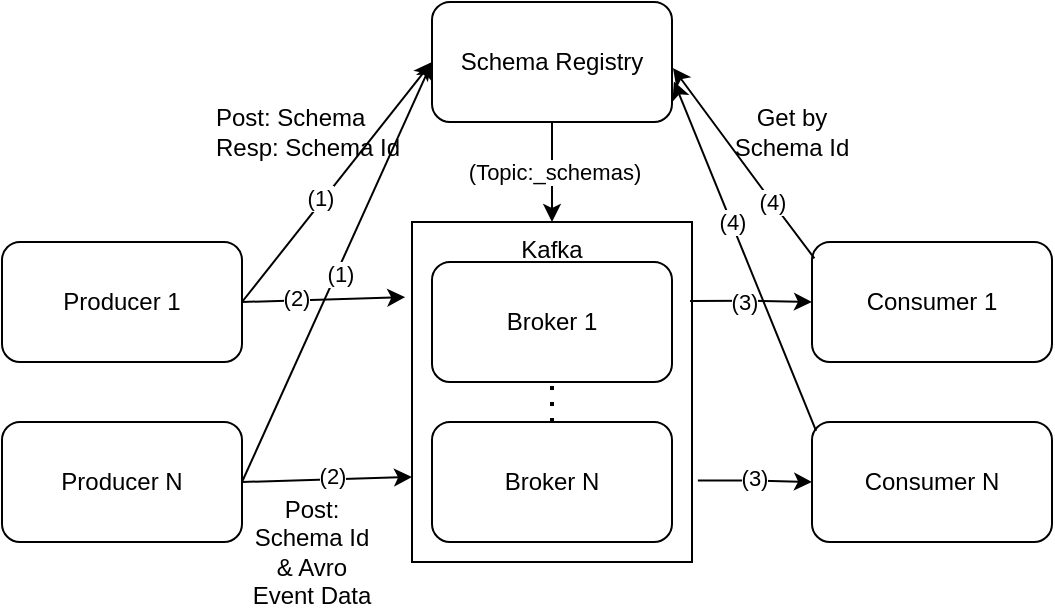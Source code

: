 <mxfile version="22.1.17" type="google">
  <diagram name="Page-1" id="qsOH6UTNJzgwOkoaz6xA">
    <mxGraphModel grid="1" page="1" gridSize="10" guides="1" tooltips="1" connect="1" arrows="1" fold="1" pageScale="1" pageWidth="850" pageHeight="1100" math="0" shadow="0">
      <root>
        <mxCell id="0" />
        <mxCell id="1" parent="0" />
        <mxCell id="-bdR2LMujIsr6kN-qx6T-26" style="edgeStyle=orthogonalEdgeStyle;rounded=0;orthogonalLoop=1;jettySize=auto;html=1;entryX=0;entryY=0.5;entryDx=0;entryDy=0;exitX=0.993;exitY=0.232;exitDx=0;exitDy=0;exitPerimeter=0;" edge="1" parent="1" source="-bdR2LMujIsr6kN-qx6T-17" target="-bdR2LMujIsr6kN-qx6T-24">
          <mxGeometry relative="1" as="geometry">
            <mxPoint x="510" y="260" as="sourcePoint" />
            <Array as="points">
              <mxPoint x="510" y="239" />
            </Array>
          </mxGeometry>
        </mxCell>
        <mxCell id="-bdR2LMujIsr6kN-qx6T-38" value="(3)" style="edgeLabel;html=1;align=center;verticalAlign=middle;resizable=0;points=[];" connectable="0" vertex="1" parent="-bdR2LMujIsr6kN-qx6T-26">
          <mxGeometry x="-0.119" relative="1" as="geometry">
            <mxPoint as="offset" />
          </mxGeometry>
        </mxCell>
        <mxCell id="-bdR2LMujIsr6kN-qx6T-28" style="edgeStyle=orthogonalEdgeStyle;rounded=0;orthogonalLoop=1;jettySize=auto;html=1;entryX=0;entryY=0.5;entryDx=0;entryDy=0;exitX=1.021;exitY=0.76;exitDx=0;exitDy=0;exitPerimeter=0;" edge="1" parent="1" source="-bdR2LMujIsr6kN-qx6T-17" target="-bdR2LMujIsr6kN-qx6T-25">
          <mxGeometry relative="1" as="geometry">
            <mxPoint x="490" y="330" as="sourcePoint" />
          </mxGeometry>
        </mxCell>
        <mxCell id="-bdR2LMujIsr6kN-qx6T-33" value="(3)" style="edgeLabel;html=1;align=center;verticalAlign=middle;resizable=0;points=[];" connectable="0" vertex="1" parent="-bdR2LMujIsr6kN-qx6T-28">
          <mxGeometry x="-0.065" y="2" relative="1" as="geometry">
            <mxPoint x="-1" y="-1" as="offset" />
          </mxGeometry>
        </mxCell>
        <mxCell id="-bdR2LMujIsr6kN-qx6T-17" value="Kafka" style="rounded=0;whiteSpace=wrap;html=1;fillColor=none;horizontal=1;align=center;verticalAlign=top;" vertex="1" parent="1">
          <mxGeometry x="340" y="200" width="140" height="170" as="geometry" />
        </mxCell>
        <mxCell id="-bdR2LMujIsr6kN-qx6T-1" value="Broker 1" style="rounded=1;whiteSpace=wrap;html=1;" vertex="1" parent="1">
          <mxGeometry x="350" y="220" width="120" height="60" as="geometry" />
        </mxCell>
        <mxCell id="-bdR2LMujIsr6kN-qx6T-2" value="Broker N" style="rounded=1;whiteSpace=wrap;html=1;" vertex="1" parent="1">
          <mxGeometry x="350" y="300" width="120" height="60" as="geometry" />
        </mxCell>
        <mxCell id="-bdR2LMujIsr6kN-qx6T-6" value="" style="endArrow=none;dashed=1;html=1;dashPattern=1 3;strokeWidth=2;rounded=0;entryX=0.5;entryY=1;entryDx=0;entryDy=0;exitX=0.5;exitY=0;exitDx=0;exitDy=0;" edge="1" parent="1" source="-bdR2LMujIsr6kN-qx6T-2" target="-bdR2LMujIsr6kN-qx6T-1">
          <mxGeometry width="50" height="50" relative="1" as="geometry">
            <mxPoint x="400" y="450" as="sourcePoint" />
            <mxPoint x="450" y="400" as="targetPoint" />
          </mxGeometry>
        </mxCell>
        <mxCell id="-bdR2LMujIsr6kN-qx6T-7" value="Schema Registry" style="rounded=1;whiteSpace=wrap;html=1;" vertex="1" parent="1">
          <mxGeometry x="350" y="90" width="120" height="60" as="geometry" />
        </mxCell>
        <mxCell id="-bdR2LMujIsr6kN-qx6T-8" value="Producer 1" style="rounded=1;whiteSpace=wrap;html=1;" vertex="1" parent="1">
          <mxGeometry x="135" y="210" width="120" height="60" as="geometry" />
        </mxCell>
        <mxCell id="-bdR2LMujIsr6kN-qx6T-9" value="Producer N" style="rounded=1;whiteSpace=wrap;html=1;" vertex="1" parent="1">
          <mxGeometry x="135" y="300" width="120" height="60" as="geometry" />
        </mxCell>
        <mxCell id="-bdR2LMujIsr6kN-qx6T-10" value="" style="endArrow=classic;html=1;rounded=0;entryX=0;entryY=0.5;entryDx=0;entryDy=0;exitX=1;exitY=0.5;exitDx=0;exitDy=0;" edge="1" parent="1" source="-bdR2LMujIsr6kN-qx6T-9" target="-bdR2LMujIsr6kN-qx6T-7">
          <mxGeometry width="50" height="50" relative="1" as="geometry">
            <mxPoint x="400" y="450" as="sourcePoint" />
            <mxPoint x="450" y="400" as="targetPoint" />
          </mxGeometry>
        </mxCell>
        <mxCell id="-bdR2LMujIsr6kN-qx6T-14" value="(1)" style="edgeLabel;html=1;align=center;verticalAlign=middle;resizable=0;points=[];" connectable="0" vertex="1" parent="-bdR2LMujIsr6kN-qx6T-10">
          <mxGeometry x="-0.004" y="-2" relative="1" as="geometry">
            <mxPoint as="offset" />
          </mxGeometry>
        </mxCell>
        <mxCell id="-bdR2LMujIsr6kN-qx6T-11" value="" style="endArrow=classic;html=1;rounded=0;exitX=1;exitY=0.5;exitDx=0;exitDy=0;entryX=0;entryY=0.5;entryDx=0;entryDy=0;" edge="1" parent="1" source="-bdR2LMujIsr6kN-qx6T-8" target="-bdR2LMujIsr6kN-qx6T-7">
          <mxGeometry width="50" height="50" relative="1" as="geometry">
            <mxPoint x="400" y="450" as="sourcePoint" />
            <mxPoint x="290" y="150" as="targetPoint" />
          </mxGeometry>
        </mxCell>
        <mxCell id="-bdR2LMujIsr6kN-qx6T-13" value="(1)" style="edgeLabel;html=1;align=center;verticalAlign=middle;resizable=0;points=[];" connectable="0" vertex="1" parent="-bdR2LMujIsr6kN-qx6T-11">
          <mxGeometry x="-0.157" y="2" relative="1" as="geometry">
            <mxPoint as="offset" />
          </mxGeometry>
        </mxCell>
        <mxCell id="-bdR2LMujIsr6kN-qx6T-16" value="" style="endArrow=classic;html=1;rounded=0;entryX=0;entryY=0.75;entryDx=0;entryDy=0;exitX=1;exitY=0.5;exitDx=0;exitDy=0;" edge="1" parent="1" source="-bdR2LMujIsr6kN-qx6T-9" target="-bdR2LMujIsr6kN-qx6T-17">
          <mxGeometry width="50" height="50" relative="1" as="geometry">
            <mxPoint x="400" y="260" as="sourcePoint" />
            <mxPoint x="450" y="210" as="targetPoint" />
          </mxGeometry>
        </mxCell>
        <mxCell id="-bdR2LMujIsr6kN-qx6T-23" value="(2)" style="edgeLabel;html=1;align=center;verticalAlign=middle;resizable=0;points=[];" connectable="0" vertex="1" parent="-bdR2LMujIsr6kN-qx6T-16">
          <mxGeometry x="0.056" y="2" relative="1" as="geometry">
            <mxPoint as="offset" />
          </mxGeometry>
        </mxCell>
        <mxCell id="-bdR2LMujIsr6kN-qx6T-19" value="" style="endArrow=classic;html=1;rounded=0;exitX=1;exitY=0.5;exitDx=0;exitDy=0;entryX=-0.024;entryY=0.221;entryDx=0;entryDy=0;entryPerimeter=0;" edge="1" parent="1" source="-bdR2LMujIsr6kN-qx6T-8" target="-bdR2LMujIsr6kN-qx6T-17">
          <mxGeometry width="50" height="50" relative="1" as="geometry">
            <mxPoint x="400" y="490" as="sourcePoint" />
            <mxPoint x="240" y="190" as="targetPoint" />
          </mxGeometry>
        </mxCell>
        <mxCell id="-bdR2LMujIsr6kN-qx6T-40" value="(2)" style="edgeLabel;html=1;align=center;verticalAlign=middle;resizable=0;points=[];" connectable="0" vertex="1" parent="-bdR2LMujIsr6kN-qx6T-19">
          <mxGeometry x="-0.341" y="1" relative="1" as="geometry">
            <mxPoint as="offset" />
          </mxGeometry>
        </mxCell>
        <mxCell id="-bdR2LMujIsr6kN-qx6T-21" value="Post: Schema&lt;br&gt;Resp: Schema Id" style="text;html=1;strokeColor=none;fillColor=none;align=left;verticalAlign=middle;whiteSpace=wrap;rounded=0;" vertex="1" parent="1">
          <mxGeometry x="240" y="140" width="100" height="30" as="geometry" />
        </mxCell>
        <mxCell id="-bdR2LMujIsr6kN-qx6T-22" value="Post:&lt;br&gt;Schema Id &amp;amp; Avro Event Data" style="text;html=1;strokeColor=none;fillColor=none;align=center;verticalAlign=middle;whiteSpace=wrap;rounded=0;" vertex="1" parent="1">
          <mxGeometry x="255" y="350" width="70" height="30" as="geometry" />
        </mxCell>
        <mxCell id="-bdR2LMujIsr6kN-qx6T-24" value="Consumer 1" style="rounded=1;whiteSpace=wrap;html=1;" vertex="1" parent="1">
          <mxGeometry x="540" y="210" width="120" height="60" as="geometry" />
        </mxCell>
        <mxCell id="-bdR2LMujIsr6kN-qx6T-25" value="Consumer N" style="rounded=1;whiteSpace=wrap;html=1;" vertex="1" parent="1">
          <mxGeometry x="540" y="300" width="120" height="60" as="geometry" />
        </mxCell>
        <mxCell id="-bdR2LMujIsr6kN-qx6T-30" value="(4)" style="endArrow=classic;html=1;rounded=0;entryX=1.004;entryY=0.55;entryDx=0;entryDy=0;entryPerimeter=0;exitX=0.01;exitY=0.136;exitDx=0;exitDy=0;exitPerimeter=0;" edge="1" parent="1" source="-bdR2LMujIsr6kN-qx6T-24" target="-bdR2LMujIsr6kN-qx6T-7">
          <mxGeometry x="-0.405" width="50" height="50" relative="1" as="geometry">
            <mxPoint x="440" y="320" as="sourcePoint" />
            <mxPoint x="490" y="270" as="targetPoint" />
            <Array as="points">
              <mxPoint x="520" y="190" />
            </Array>
            <mxPoint as="offset" />
          </mxGeometry>
        </mxCell>
        <mxCell id="-bdR2LMujIsr6kN-qx6T-31" value="Get by Schema Id" style="text;html=1;strokeColor=none;fillColor=none;align=center;verticalAlign=middle;whiteSpace=wrap;rounded=0;" vertex="1" parent="1">
          <mxGeometry x="500" y="140" width="60" height="30" as="geometry" />
        </mxCell>
        <mxCell id="-bdR2LMujIsr6kN-qx6T-32" value="" style="endArrow=classic;html=1;rounded=0;entryX=1.008;entryY=0.662;entryDx=0;entryDy=0;entryPerimeter=0;exitX=0.017;exitY=0.073;exitDx=0;exitDy=0;exitPerimeter=0;" edge="1" parent="1" source="-bdR2LMujIsr6kN-qx6T-25" target="-bdR2LMujIsr6kN-qx6T-7">
          <mxGeometry width="50" height="50" relative="1" as="geometry">
            <mxPoint x="440" y="320" as="sourcePoint" />
            <mxPoint x="490" y="270" as="targetPoint" />
          </mxGeometry>
        </mxCell>
        <mxCell id="-bdR2LMujIsr6kN-qx6T-34" value="(4)" style="edgeLabel;html=1;align=center;verticalAlign=middle;resizable=0;points=[];" connectable="0" vertex="1" parent="-bdR2LMujIsr6kN-qx6T-32">
          <mxGeometry x="-0.296" relative="1" as="geometry">
            <mxPoint x="-17" y="-43" as="offset" />
          </mxGeometry>
        </mxCell>
        <mxCell id="-bdR2LMujIsr6kN-qx6T-35" value="" style="endArrow=classic;html=1;rounded=0;entryX=0.5;entryY=0;entryDx=0;entryDy=0;exitX=0.5;exitY=1;exitDx=0;exitDy=0;" edge="1" parent="1" source="-bdR2LMujIsr6kN-qx6T-7" target="-bdR2LMujIsr6kN-qx6T-17">
          <mxGeometry width="50" height="50" relative="1" as="geometry">
            <mxPoint x="410" y="290" as="sourcePoint" />
            <mxPoint x="460" y="240" as="targetPoint" />
          </mxGeometry>
        </mxCell>
        <mxCell id="-bdR2LMujIsr6kN-qx6T-37" value="(Topic:_schemas)" style="edgeLabel;html=1;align=center;verticalAlign=middle;resizable=0;points=[];" connectable="0" vertex="1" parent="-bdR2LMujIsr6kN-qx6T-35">
          <mxGeometry x="0.001" y="1" relative="1" as="geometry">
            <mxPoint as="offset" />
          </mxGeometry>
        </mxCell>
      </root>
    </mxGraphModel>
  </diagram>
</mxfile>
